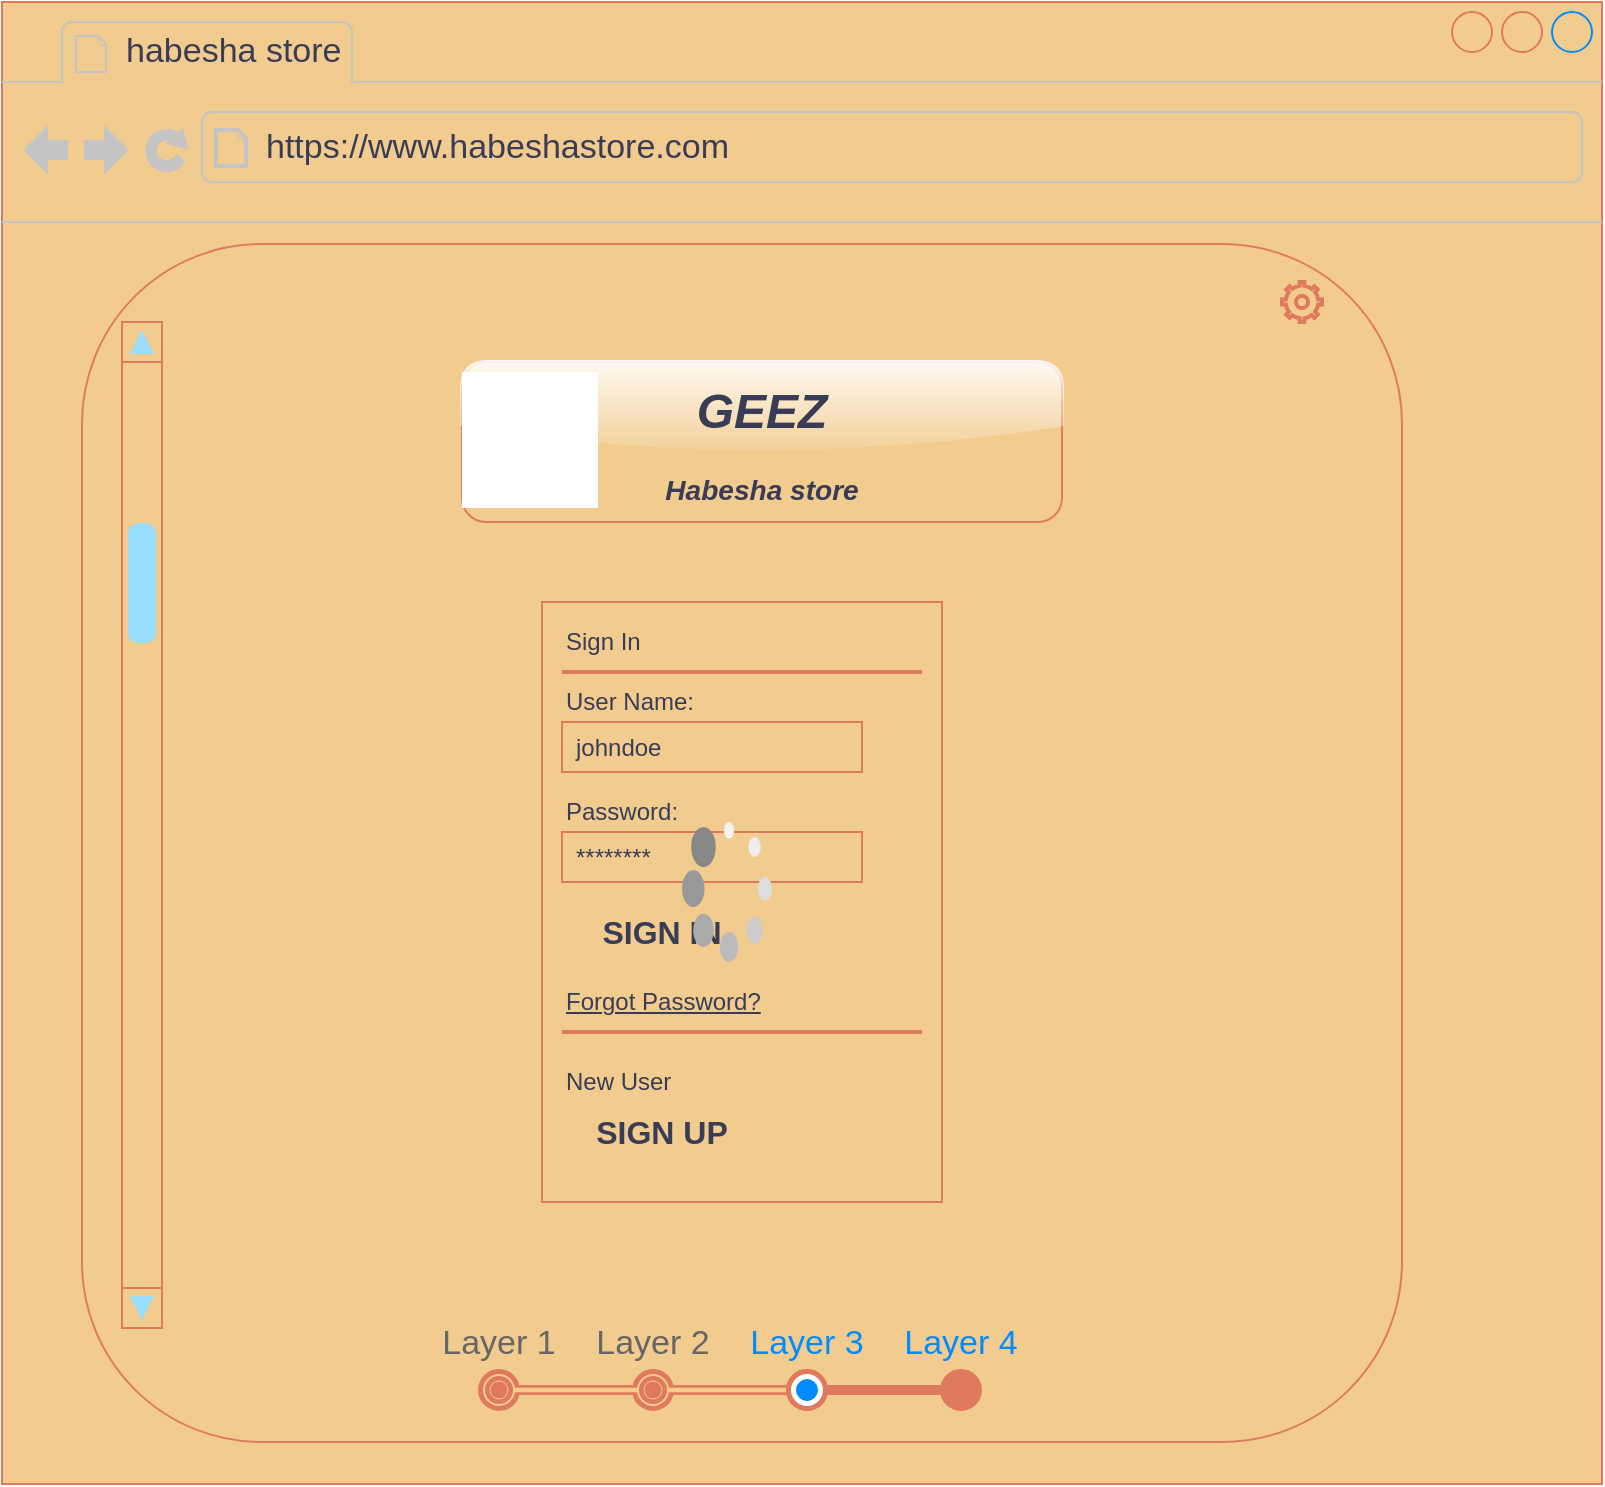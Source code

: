 <mxfile version="24.6.4" type="device">
  <diagram name="Page-1" id="51mQL6gIBRBD9eNsijb1">
    <mxGraphModel dx="1166" dy="619" grid="1" gridSize="10" guides="1" tooltips="1" connect="1" arrows="1" fold="1" page="1" pageScale="1" pageWidth="850" pageHeight="1100" math="0" shadow="0">
      <root>
        <mxCell id="0" />
        <mxCell id="1" parent="0" />
        <mxCell id="UCwTUBaybLPNziN7kzde-2" value="" style="strokeWidth=1;shadow=0;dashed=0;align=center;html=1;shape=mxgraph.mockup.containers.browserWindow;rSize=0;strokeColor=#E07A5F;strokeColor2=#008cff;strokeColor3=#c4c4c4;mainText=,;recursiveResize=0;labelBackgroundColor=none;fillColor=#F2CC8F;fontColor=#393C56;rounded=1;" vertex="1" parent="1">
          <mxGeometry x="10" width="800" height="741" as="geometry" />
        </mxCell>
        <mxCell id="UCwTUBaybLPNziN7kzde-3" value="habesha store" style="strokeWidth=1;shadow=0;dashed=0;align=center;html=1;shape=mxgraph.mockup.containers.anchor;fontSize=17;fontColor=#393C56;align=left;whiteSpace=wrap;labelBackgroundColor=none;fillColor=#F2CC8F;strokeColor=#E07A5F;rounded=1;" vertex="1" parent="UCwTUBaybLPNziN7kzde-2">
          <mxGeometry x="60" y="12" width="110" height="26" as="geometry" />
        </mxCell>
        <mxCell id="UCwTUBaybLPNziN7kzde-4" value="https://www.habeshastore.com" style="strokeWidth=1;shadow=0;dashed=0;align=center;html=1;shape=mxgraph.mockup.containers.anchor;rSize=0;fontSize=17;fontColor=#393C56;align=left;labelBackgroundColor=none;fillColor=#F2CC8F;strokeColor=#E07A5F;rounded=1;" vertex="1" parent="UCwTUBaybLPNziN7kzde-2">
          <mxGeometry x="130" y="60" width="250" height="26" as="geometry" />
        </mxCell>
        <mxCell id="UCwTUBaybLPNziN7kzde-18" value="" style="rounded=1;whiteSpace=wrap;html=1;labelBackgroundColor=none;fillColor=#F2CC8F;strokeColor=#E07A5F;fontColor=#393C56;labelBorderColor=none;" vertex="1" parent="UCwTUBaybLPNziN7kzde-2">
          <mxGeometry x="40" y="121" width="660" height="599" as="geometry" />
        </mxCell>
        <mxCell id="UCwTUBaybLPNziN7kzde-19" value="" style="strokeWidth=1;shadow=0;dashed=0;align=center;html=1;shape=mxgraph.mockup.forms.rrect;rSize=0;strokeColor=#E07A5F;fillColor=#F2CC8F;labelBackgroundColor=none;fontColor=#393C56;rounded=1;labelBorderColor=none;whiteSpace=wrap;" vertex="1" parent="UCwTUBaybLPNziN7kzde-2">
          <mxGeometry x="270" y="300" width="200" height="300" as="geometry" />
        </mxCell>
        <mxCell id="UCwTUBaybLPNziN7kzde-20" value="Sign In" style="strokeWidth=1;shadow=0;dashed=0;align=center;html=1;shape=mxgraph.mockup.forms.anchor;fontSize=12;fontColor=#393C56;align=left;resizeWidth=1;spacingLeft=0;labelBackgroundColor=none;fillColor=#F2CC8F;strokeColor=#E07A5F;rounded=1;labelBorderColor=none;whiteSpace=wrap;" vertex="1" parent="UCwTUBaybLPNziN7kzde-19">
          <mxGeometry width="100" height="20" relative="1" as="geometry">
            <mxPoint x="10" y="10" as="offset" />
          </mxGeometry>
        </mxCell>
        <mxCell id="UCwTUBaybLPNziN7kzde-21" value="" style="shape=line;strokeColor=#E07A5F;strokeWidth=2;html=1;resizeWidth=1;labelBackgroundColor=none;fillColor=#F2CC8F;fontColor=#393C56;rounded=1;labelBorderColor=none;whiteSpace=wrap;" vertex="1" parent="UCwTUBaybLPNziN7kzde-19">
          <mxGeometry width="180" height="10" relative="1" as="geometry">
            <mxPoint x="10" y="30" as="offset" />
          </mxGeometry>
        </mxCell>
        <mxCell id="UCwTUBaybLPNziN7kzde-22" value="User Name:" style="strokeWidth=1;shadow=0;dashed=0;align=center;html=1;shape=mxgraph.mockup.forms.anchor;fontSize=12;fontColor=#393C56;align=left;resizeWidth=1;spacingLeft=0;labelBackgroundColor=none;fillColor=#F2CC8F;strokeColor=#E07A5F;rounded=1;labelBorderColor=none;whiteSpace=wrap;" vertex="1" parent="UCwTUBaybLPNziN7kzde-19">
          <mxGeometry width="100" height="20" relative="1" as="geometry">
            <mxPoint x="10" y="40" as="offset" />
          </mxGeometry>
        </mxCell>
        <mxCell id="UCwTUBaybLPNziN7kzde-23" value="johndoe" style="strokeWidth=1;shadow=0;dashed=0;align=center;html=1;shape=mxgraph.mockup.forms.rrect;rSize=0;strokeColor=#E07A5F;fontColor=#393C56;align=left;spacingLeft=5;resizeWidth=1;labelBackgroundColor=none;fillColor=#F2CC8F;rounded=1;labelBorderColor=none;whiteSpace=wrap;" vertex="1" parent="UCwTUBaybLPNziN7kzde-19">
          <mxGeometry width="150" height="25" relative="1" as="geometry">
            <mxPoint x="10" y="60" as="offset" />
          </mxGeometry>
        </mxCell>
        <mxCell id="UCwTUBaybLPNziN7kzde-24" value="Password:" style="strokeWidth=1;shadow=0;dashed=0;align=center;html=1;shape=mxgraph.mockup.forms.anchor;fontSize=12;fontColor=#393C56;align=left;resizeWidth=1;spacingLeft=0;labelBackgroundColor=none;fillColor=#F2CC8F;strokeColor=#E07A5F;rounded=1;labelBorderColor=none;whiteSpace=wrap;" vertex="1" parent="UCwTUBaybLPNziN7kzde-19">
          <mxGeometry width="100" height="20" relative="1" as="geometry">
            <mxPoint x="10" y="95" as="offset" />
          </mxGeometry>
        </mxCell>
        <mxCell id="UCwTUBaybLPNziN7kzde-25" value="********" style="strokeWidth=1;shadow=0;dashed=0;align=center;html=1;shape=mxgraph.mockup.forms.rrect;rSize=0;strokeColor=#E07A5F;fontColor=#393C56;align=left;spacingLeft=5;resizeWidth=1;labelBackgroundColor=none;fillColor=#F2CC8F;rounded=1;labelBorderColor=none;whiteSpace=wrap;" vertex="1" parent="UCwTUBaybLPNziN7kzde-19">
          <mxGeometry width="150" height="25" relative="1" as="geometry">
            <mxPoint x="10" y="115" as="offset" />
          </mxGeometry>
        </mxCell>
        <mxCell id="UCwTUBaybLPNziN7kzde-26" value="SIGN IN" style="strokeWidth=1;shadow=0;dashed=0;align=center;html=1;shape=mxgraph.mockup.forms.rrect;rSize=5;strokeColor=none;fontColor=#393C56;fillColor=#F2CC8F;fontSize=16;fontStyle=1;labelBackgroundColor=none;rounded=1;labelBorderColor=none;whiteSpace=wrap;" vertex="1" parent="UCwTUBaybLPNziN7kzde-19">
          <mxGeometry y="1" width="80" height="30" relative="1" as="geometry">
            <mxPoint x="20" y="-150" as="offset" />
          </mxGeometry>
        </mxCell>
        <mxCell id="UCwTUBaybLPNziN7kzde-27" value="Forgot Password?" style="strokeWidth=1;shadow=0;dashed=0;align=center;html=1;shape=mxgraph.mockup.forms.anchor;fontSize=12;fontColor=#393C56;align=left;spacingLeft=0;fontStyle=4;resizeWidth=1;labelBackgroundColor=none;fillColor=#F2CC8F;strokeColor=#E07A5F;rounded=1;labelBorderColor=none;whiteSpace=wrap;" vertex="1" parent="UCwTUBaybLPNziN7kzde-19">
          <mxGeometry y="1" width="150" height="20" relative="1" as="geometry">
            <mxPoint x="10" y="-110" as="offset" />
          </mxGeometry>
        </mxCell>
        <mxCell id="UCwTUBaybLPNziN7kzde-28" value="" style="shape=line;strokeColor=#E07A5F;strokeWidth=2;html=1;resizeWidth=1;labelBackgroundColor=none;fillColor=#F2CC8F;fontColor=#393C56;rounded=1;labelBorderColor=none;whiteSpace=wrap;" vertex="1" parent="UCwTUBaybLPNziN7kzde-19">
          <mxGeometry y="1" width="180" height="10" relative="1" as="geometry">
            <mxPoint x="10" y="-90" as="offset" />
          </mxGeometry>
        </mxCell>
        <mxCell id="UCwTUBaybLPNziN7kzde-29" value="New User" style="strokeWidth=1;shadow=0;dashed=0;align=center;html=1;shape=mxgraph.mockup.forms.anchor;fontSize=12;fontColor=#393C56;align=left;spacingLeft=0;resizeWidth=1;labelBackgroundColor=none;fillColor=#F2CC8F;strokeColor=#E07A5F;rounded=1;labelBorderColor=none;whiteSpace=wrap;" vertex="1" parent="UCwTUBaybLPNziN7kzde-19">
          <mxGeometry y="1" width="150" height="20" relative="1" as="geometry">
            <mxPoint x="10" y="-70" as="offset" />
          </mxGeometry>
        </mxCell>
        <mxCell id="UCwTUBaybLPNziN7kzde-30" value="SIGN UP" style="strokeWidth=1;shadow=0;dashed=0;align=center;html=1;shape=mxgraph.mockup.forms.rrect;rSize=5;strokeColor=none;fontColor=#393C56;fillColor=#F2CC8F;fontSize=16;fontStyle=1;labelBackgroundColor=none;rounded=1;labelBorderColor=none;whiteSpace=wrap;" vertex="1" parent="UCwTUBaybLPNziN7kzde-19">
          <mxGeometry y="1" width="80" height="30" relative="1" as="geometry">
            <mxPoint x="20" y="-50" as="offset" />
          </mxGeometry>
        </mxCell>
        <mxCell id="UCwTUBaybLPNziN7kzde-32" value="" style="verticalLabelPosition=bottom;shadow=0;dashed=0;align=center;html=1;verticalAlign=top;strokeWidth=1;shape=mxgraph.mockup.misc.loading_circle_1;pointerEvents=1;labelBackgroundColor=none;fillColor=#F2CC8F;strokeColor=#E07A5F;fontColor=#393C56;rounded=1;labelBorderColor=none;whiteSpace=wrap;" vertex="1" parent="UCwTUBaybLPNziN7kzde-19">
          <mxGeometry x="70" y="110" width="45" height="70" as="geometry" />
        </mxCell>
        <mxCell id="UCwTUBaybLPNziN7kzde-31" value="" style="strokeWidth=1;shadow=0;dashed=0;align=center;html=1;shape=mxgraph.mockup.navigation.stepBar;strokeColor=#E07A5F;textColor=#666666;textColor2=#008cff;mainText=Layer 1,Layer 2,+Layer 3,Layer 4;textSize=17;fillColor=#F2CC8F;overflow=fill;fontSize=17;fontColor=#393C56;labelBackgroundColor=none;rounded=1;labelBorderColor=none;whiteSpace=wrap;" vertex="1" parent="UCwTUBaybLPNziN7kzde-2">
          <mxGeometry x="210" y="660" width="300" height="50" as="geometry" />
        </mxCell>
        <mxCell id="UCwTUBaybLPNziN7kzde-34" value="" style="verticalLabelPosition=bottom;shadow=0;dashed=0;align=center;html=1;verticalAlign=top;strokeWidth=1;shape=mxgraph.mockup.navigation.scrollBar;strokeColor=#E07A5F;barPos=20;fillColor2=#99ddff;strokeColor2=none;direction=north;rotation=-180;labelBackgroundColor=none;fillColor=#F2CC8F;fontColor=#393C56;rounded=1;labelBorderColor=none;whiteSpace=wrap;" vertex="1" parent="UCwTUBaybLPNziN7kzde-2">
          <mxGeometry x="70" y="160" width="10" height="503" as="geometry" />
        </mxCell>
        <mxCell id="UCwTUBaybLPNziN7kzde-39" value="&lt;h1&gt;GEEZ&lt;/h1&gt;&lt;h3&gt;Habesha store&lt;/h3&gt;" style="rounded=1;whiteSpace=wrap;html=1;fontStyle=3;glass=1;fillColor=#F2CC8F;strokeColor=#E07A5F;labelBackgroundColor=none;fontColor=#393C56;labelBorderColor=none;" vertex="1" parent="UCwTUBaybLPNziN7kzde-2">
          <mxGeometry x="230" y="180" width="300" height="80" as="geometry" />
        </mxCell>
        <mxCell id="UCwTUBaybLPNziN7kzde-44" value="" style="html=1;verticalLabelPosition=bottom;align=center;labelBackgroundColor=none;verticalAlign=top;strokeWidth=2;strokeColor=#E07A5F;shadow=0;dashed=0;shape=mxgraph.ios7.icons.settings;fillColor=#F2CC8F;fontColor=#393C56;rounded=1;labelBorderColor=none;whiteSpace=wrap;" vertex="1" parent="UCwTUBaybLPNziN7kzde-2">
          <mxGeometry x="640" y="140" width="20" height="20" as="geometry" />
        </mxCell>
        <mxCell id="UCwTUBaybLPNziN7kzde-68" value="" style="shape=image;html=1;verticalAlign=top;verticalLabelPosition=bottom;labelBackgroundColor=none;imageAspect=0;aspect=fixed;image=https://cdn3.iconfinder.com/data/icons/essential-pack-2/48/4-Shopping_Bag-128.png;imageBackground=default;fontStyle=2;fillColor=#F2CC8F;strokeColor=#E07A5F;fontColor=#393C56;rounded=1;labelBorderColor=none;whiteSpace=wrap;" vertex="1" parent="UCwTUBaybLPNziN7kzde-2">
          <mxGeometry x="230" y="185" width="68" height="68" as="geometry" />
        </mxCell>
        <mxCell id="UCwTUBaybLPNziN7kzde-89" value="" style="shape=image;html=1;verticalAlign=top;verticalLabelPosition=bottom;labelBackgroundColor=#ffffff;imageAspect=0;aspect=fixed;image=https://cdn4.iconfinder.com/data/icons/essentials-71/24/047_-_Menu-128.png;imageBorder=#f2cc8f;sketch=1;curveFitting=1;jiggle=2;" vertex="1" parent="UCwTUBaybLPNziN7kzde-2">
          <mxGeometry x="90" y="135" width="30" height="30" as="geometry" />
        </mxCell>
      </root>
    </mxGraphModel>
  </diagram>
</mxfile>
